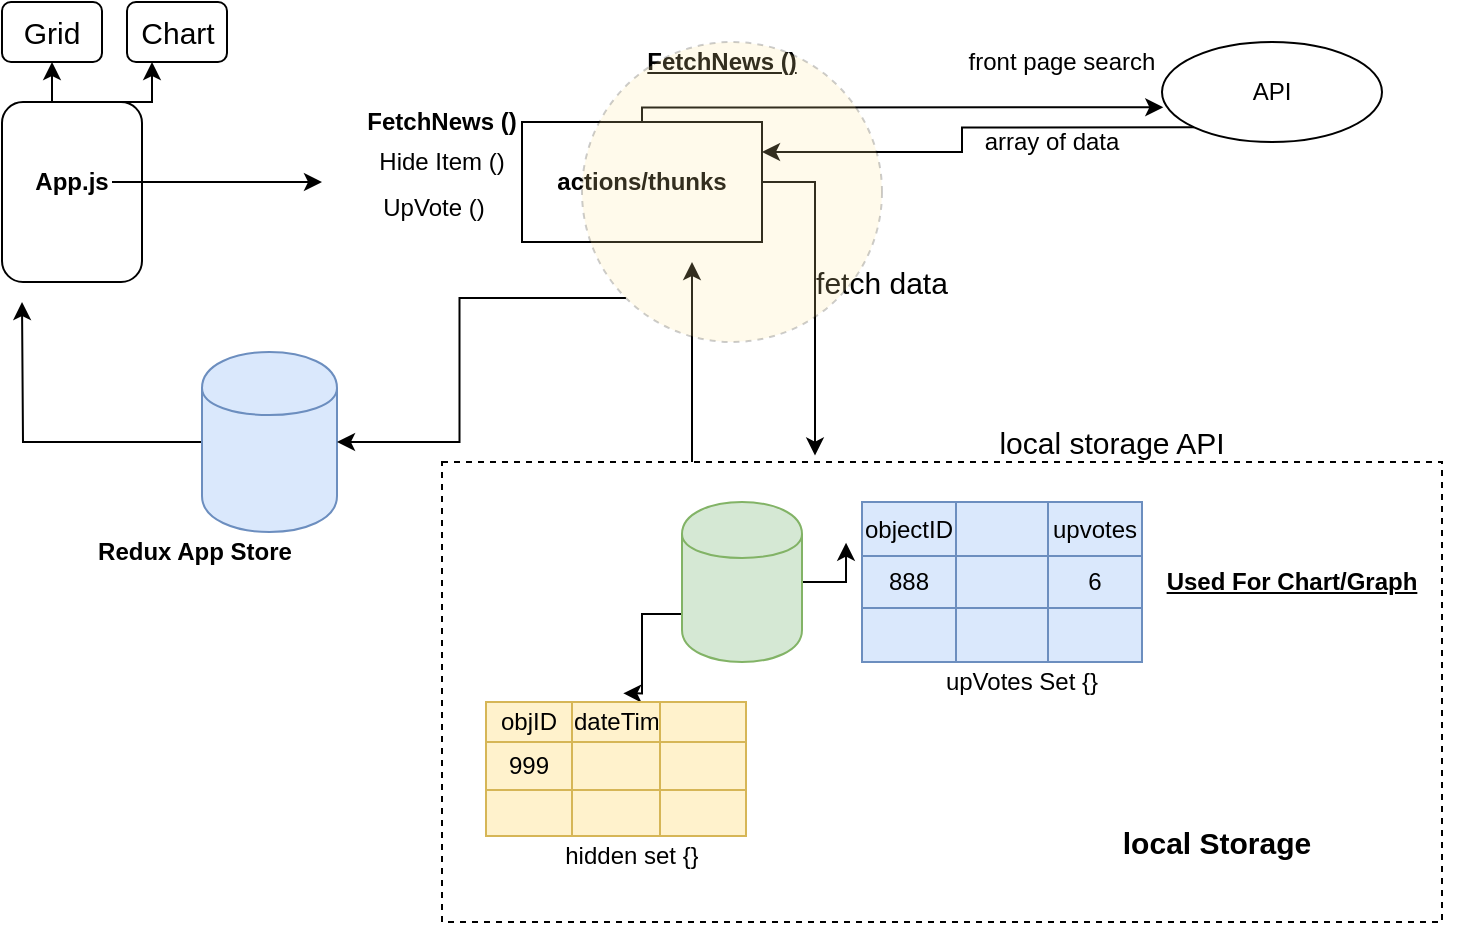 <mxfile version="13.1.3">
    <diagram id="1OY8vG89cqY9DOylxmi3" name="Page-1">
        <mxGraphModel dx="959" dy="581" grid="1" gridSize="10" guides="1" tooltips="1" connect="1" arrows="1" fold="1" page="1" pageScale="1" pageWidth="850" pageHeight="1100" math="0" shadow="0">
            <root>
                <mxCell id="0"/>
                <mxCell id="1" parent="0"/>
                <mxCell id="Qm3J36VMEmxJ5wWoOTs4-114" style="edgeStyle=orthogonalEdgeStyle;rounded=0;orthogonalLoop=1;jettySize=auto;html=1;exitX=0.25;exitY=0;exitDx=0;exitDy=0;fontSize=15;" parent="1" source="Qm3J36VMEmxJ5wWoOTs4-94" edge="1">
                    <mxGeometry relative="1" as="geometry">
                        <mxPoint x="415" y="130" as="targetPoint"/>
                        <Array as="points">
                            <mxPoint x="415" y="190"/>
                            <mxPoint x="415" y="190"/>
                        </Array>
                    </mxGeometry>
                </mxCell>
                <mxCell id="Qm3J36VMEmxJ5wWoOTs4-94" value="" style="rounded=0;whiteSpace=wrap;html=1;fillColor=none;dashed=1;" parent="1" vertex="1">
                    <mxGeometry x="290" y="230" width="500" height="230" as="geometry"/>
                </mxCell>
                <mxCell id="Qm3J36VMEmxJ5wWoOTs4-122" style="edgeStyle=orthogonalEdgeStyle;rounded=0;orthogonalLoop=1;jettySize=auto;html=1;exitX=0.25;exitY=0;exitDx=0;exitDy=0;entryX=0.5;entryY=1;entryDx=0;entryDy=0;fontSize=15;" parent="1" source="Qm3J36VMEmxJ5wWoOTs4-1" target="Qm3J36VMEmxJ5wWoOTs4-96" edge="1">
                    <mxGeometry relative="1" as="geometry"/>
                </mxCell>
                <mxCell id="Qm3J36VMEmxJ5wWoOTs4-123" style="edgeStyle=orthogonalEdgeStyle;rounded=0;orthogonalLoop=1;jettySize=auto;html=1;exitX=0.75;exitY=0;exitDx=0;exitDy=0;entryX=0.25;entryY=1;entryDx=0;entryDy=0;fontSize=15;" parent="1" source="Qm3J36VMEmxJ5wWoOTs4-1" target="Qm3J36VMEmxJ5wWoOTs4-97" edge="1">
                    <mxGeometry relative="1" as="geometry"/>
                </mxCell>
                <mxCell id="Qm3J36VMEmxJ5wWoOTs4-1" value="" style="rounded=1;whiteSpace=wrap;html=1;" parent="1" vertex="1">
                    <mxGeometry x="70" y="50" width="70" height="90" as="geometry"/>
                </mxCell>
                <mxCell id="Qm3J36VMEmxJ5wWoOTs4-8" style="edgeStyle=orthogonalEdgeStyle;rounded=0;orthogonalLoop=1;jettySize=auto;html=1;" parent="1" source="Qm3J36VMEmxJ5wWoOTs4-2" edge="1">
                    <mxGeometry relative="1" as="geometry">
                        <mxPoint x="230" y="90" as="targetPoint"/>
                    </mxGeometry>
                </mxCell>
                <mxCell id="Qm3J36VMEmxJ5wWoOTs4-2" value="App.js" style="text;html=1;strokeColor=none;fillColor=none;align=center;verticalAlign=middle;whiteSpace=wrap;rounded=0;fontStyle=1" parent="1" vertex="1">
                    <mxGeometry x="85" y="80" width="40" height="20" as="geometry"/>
                </mxCell>
                <mxCell id="Qm3J36VMEmxJ5wWoOTs4-102" style="edgeStyle=orthogonalEdgeStyle;rounded=0;orthogonalLoop=1;jettySize=auto;html=1;entryX=0.006;entryY=0.653;entryDx=0;entryDy=0;entryPerimeter=0;fontSize=15;" parent="1" source="Qm3J36VMEmxJ5wWoOTs4-5" target="Qm3J36VMEmxJ5wWoOTs4-24" edge="1">
                    <mxGeometry relative="1" as="geometry">
                        <Array as="points">
                            <mxPoint x="390" y="53"/>
                        </Array>
                    </mxGeometry>
                </mxCell>
                <mxCell id="Qm3J36VMEmxJ5wWoOTs4-104" style="edgeStyle=orthogonalEdgeStyle;rounded=0;orthogonalLoop=1;jettySize=auto;html=1;exitX=1;exitY=0.5;exitDx=0;exitDy=0;entryX=0.373;entryY=-0.014;entryDx=0;entryDy=0;entryPerimeter=0;fontSize=15;" parent="1" source="Qm3J36VMEmxJ5wWoOTs4-5" target="Qm3J36VMEmxJ5wWoOTs4-94" edge="1">
                    <mxGeometry relative="1" as="geometry"/>
                </mxCell>
                <mxCell id="Qm3J36VMEmxJ5wWoOTs4-5" value="" style="rounded=0;whiteSpace=wrap;html=1;" parent="1" vertex="1">
                    <mxGeometry x="330" y="60" width="120" height="60" as="geometry"/>
                </mxCell>
                <mxCell id="Qm3J36VMEmxJ5wWoOTs4-6" value="FetchNews ()" style="text;html=1;strokeColor=none;fillColor=none;align=center;verticalAlign=middle;whiteSpace=wrap;rounded=0;fontStyle=5" parent="1" vertex="1">
                    <mxGeometry x="390" y="20" width="80" height="20" as="geometry"/>
                </mxCell>
                <mxCell id="Qm3J36VMEmxJ5wWoOTs4-7" value="actions/thunks" style="text;html=1;strokeColor=none;fillColor=none;align=center;verticalAlign=middle;whiteSpace=wrap;rounded=0;fontStyle=1" parent="1" vertex="1">
                    <mxGeometry x="345" y="80" width="90" height="20" as="geometry"/>
                </mxCell>
                <mxCell id="Qm3J36VMEmxJ5wWoOTs4-103" style="edgeStyle=orthogonalEdgeStyle;rounded=0;orthogonalLoop=1;jettySize=auto;html=1;exitX=0;exitY=1;exitDx=0;exitDy=0;entryX=1;entryY=0.25;entryDx=0;entryDy=0;fontSize=15;" parent="1" source="Qm3J36VMEmxJ5wWoOTs4-24" target="Qm3J36VMEmxJ5wWoOTs4-5" edge="1">
                    <mxGeometry relative="1" as="geometry"/>
                </mxCell>
                <mxCell id="Qm3J36VMEmxJ5wWoOTs4-24" value="API" style="ellipse;whiteSpace=wrap;html=1;" parent="1" vertex="1">
                    <mxGeometry x="650" y="20" width="110" height="50" as="geometry"/>
                </mxCell>
                <mxCell id="Qm3J36VMEmxJ5wWoOTs4-26" value="front page search" style="text;html=1;strokeColor=none;fillColor=none;align=center;verticalAlign=middle;whiteSpace=wrap;rounded=0;" parent="1" vertex="1">
                    <mxGeometry x="550" y="20" width="100" height="20" as="geometry"/>
                </mxCell>
                <mxCell id="Qm3J36VMEmxJ5wWoOTs4-30" value="array of data" style="text;html=1;strokeColor=none;fillColor=none;align=center;verticalAlign=middle;whiteSpace=wrap;rounded=0;" parent="1" vertex="1">
                    <mxGeometry x="560" y="60" width="70" height="20" as="geometry"/>
                </mxCell>
                <mxCell id="Qm3J36VMEmxJ5wWoOTs4-85" style="edgeStyle=orthogonalEdgeStyle;rounded=0;orthogonalLoop=1;jettySize=auto;html=1;exitX=1;exitY=0.5;exitDx=0;exitDy=0;entryX=-0.057;entryY=-0.256;entryDx=0;entryDy=0;entryPerimeter=0;" parent="1" source="Qm3J36VMEmxJ5wWoOTs4-31" target="Qm3J36VMEmxJ5wWoOTs4-45" edge="1">
                    <mxGeometry relative="1" as="geometry"/>
                </mxCell>
                <mxCell id="Qm3J36VMEmxJ5wWoOTs4-95" style="edgeStyle=orthogonalEdgeStyle;rounded=0;orthogonalLoop=1;jettySize=auto;html=1;exitX=0;exitY=0.7;exitDx=0;exitDy=0;entryX=0.528;entryY=-0.217;entryDx=0;entryDy=0;entryPerimeter=0;" parent="1" source="Qm3J36VMEmxJ5wWoOTs4-31" target="Qm3J36VMEmxJ5wWoOTs4-68" edge="1">
                    <mxGeometry relative="1" as="geometry"/>
                </mxCell>
                <mxCell id="Qm3J36VMEmxJ5wWoOTs4-31" value="" style="shape=cylinder;whiteSpace=wrap;html=1;boundedLbl=1;backgroundOutline=1;fillColor=#d5e8d4;strokeColor=#82b366;" parent="1" vertex="1">
                    <mxGeometry x="410" y="250" width="60" height="80" as="geometry"/>
                </mxCell>
                <mxCell id="Qm3J36VMEmxJ5wWoOTs4-32" value="local Storage" style="text;html=1;strokeColor=none;fillColor=none;align=center;verticalAlign=middle;whiteSpace=wrap;rounded=0;fontStyle=1;fontSize=15;" parent="1" vertex="1">
                    <mxGeometry x="610" y="410" width="135" height="20" as="geometry"/>
                </mxCell>
                <mxCell id="Qm3J36VMEmxJ5wWoOTs4-121" style="edgeStyle=orthogonalEdgeStyle;rounded=0;orthogonalLoop=1;jettySize=auto;html=1;exitX=0;exitY=0.5;exitDx=0;exitDy=0;fontSize=15;" parent="1" source="Qm3J36VMEmxJ5wWoOTs4-33" edge="1">
                    <mxGeometry relative="1" as="geometry">
                        <mxPoint x="80" y="150" as="targetPoint"/>
                    </mxGeometry>
                </mxCell>
                <mxCell id="Qm3J36VMEmxJ5wWoOTs4-33" value="" style="shape=cylinder;whiteSpace=wrap;html=1;boundedLbl=1;backgroundOutline=1;fillColor=#dae8fc;strokeColor=#6c8ebf;" parent="1" vertex="1">
                    <mxGeometry x="170" y="175" width="67.5" height="90" as="geometry"/>
                </mxCell>
                <mxCell id="Qm3J36VMEmxJ5wWoOTs4-34" value="Redux App Store" style="text;html=1;strokeColor=none;fillColor=none;align=center;verticalAlign=middle;whiteSpace=wrap;rounded=0;fontStyle=1" parent="1" vertex="1">
                    <mxGeometry x="110" y="265" width="112.5" height="20" as="geometry"/>
                </mxCell>
                <mxCell id="Qm3J36VMEmxJ5wWoOTs4-40" value="" style="shape=table;html=1;whiteSpace=wrap;startSize=0;container=1;collapsible=0;childLayout=tableLayout;fillColor=#dae8fc;strokeColor=#6c8ebf;" parent="1" vertex="1">
                    <mxGeometry x="500" y="250" width="140" height="80" as="geometry"/>
                </mxCell>
                <mxCell id="Qm3J36VMEmxJ5wWoOTs4-41" value="" style="shape=partialRectangle;html=1;whiteSpace=wrap;collapsible=0;dropTarget=0;pointerEvents=0;fillColor=none;top=0;left=0;bottom=0;right=0;points=[[0,0.5],[1,0.5]];portConstraint=eastwest;" parent="Qm3J36VMEmxJ5wWoOTs4-40" vertex="1">
                    <mxGeometry width="140" height="27" as="geometry"/>
                </mxCell>
                <mxCell id="Qm3J36VMEmxJ5wWoOTs4-42" value="objectID" style="shape=partialRectangle;html=1;whiteSpace=wrap;connectable=0;fillColor=none;top=0;left=0;bottom=0;right=0;overflow=hidden;" parent="Qm3J36VMEmxJ5wWoOTs4-41" vertex="1">
                    <mxGeometry width="47" height="27" as="geometry"/>
                </mxCell>
                <mxCell id="Qm3J36VMEmxJ5wWoOTs4-43" value="" style="shape=partialRectangle;html=1;whiteSpace=wrap;connectable=0;fillColor=none;top=0;left=0;bottom=0;right=0;overflow=hidden;" parent="Qm3J36VMEmxJ5wWoOTs4-41" vertex="1">
                    <mxGeometry x="47" width="46" height="27" as="geometry"/>
                </mxCell>
                <mxCell id="Qm3J36VMEmxJ5wWoOTs4-44" value="upvotes" style="shape=partialRectangle;html=1;whiteSpace=wrap;connectable=0;fillColor=none;top=0;left=0;bottom=0;right=0;overflow=hidden;" parent="Qm3J36VMEmxJ5wWoOTs4-41" vertex="1">
                    <mxGeometry x="93" width="47" height="27" as="geometry"/>
                </mxCell>
                <mxCell id="Qm3J36VMEmxJ5wWoOTs4-45" value="" style="shape=partialRectangle;html=1;whiteSpace=wrap;collapsible=0;dropTarget=0;pointerEvents=0;fillColor=none;top=0;left=0;bottom=0;right=0;points=[[0,0.5],[1,0.5]];portConstraint=eastwest;" parent="Qm3J36VMEmxJ5wWoOTs4-40" vertex="1">
                    <mxGeometry y="27" width="140" height="26" as="geometry"/>
                </mxCell>
                <mxCell id="Qm3J36VMEmxJ5wWoOTs4-46" value="888" style="shape=partialRectangle;html=1;whiteSpace=wrap;connectable=0;fillColor=none;top=0;left=0;bottom=0;right=0;overflow=hidden;" parent="Qm3J36VMEmxJ5wWoOTs4-45" vertex="1">
                    <mxGeometry width="47" height="26" as="geometry"/>
                </mxCell>
                <mxCell id="Qm3J36VMEmxJ5wWoOTs4-47" value="" style="shape=partialRectangle;html=1;whiteSpace=wrap;connectable=0;fillColor=none;top=0;left=0;bottom=0;right=0;overflow=hidden;" parent="Qm3J36VMEmxJ5wWoOTs4-45" vertex="1">
                    <mxGeometry x="47" width="46" height="26" as="geometry"/>
                </mxCell>
                <mxCell id="Qm3J36VMEmxJ5wWoOTs4-48" value="6" style="shape=partialRectangle;html=1;whiteSpace=wrap;connectable=0;fillColor=none;top=0;left=0;bottom=0;right=0;overflow=hidden;" parent="Qm3J36VMEmxJ5wWoOTs4-45" vertex="1">
                    <mxGeometry x="93" width="47" height="26" as="geometry"/>
                </mxCell>
                <mxCell id="Qm3J36VMEmxJ5wWoOTs4-49" value="" style="shape=partialRectangle;html=1;whiteSpace=wrap;collapsible=0;dropTarget=0;pointerEvents=0;fillColor=none;top=0;left=0;bottom=0;right=0;points=[[0,0.5],[1,0.5]];portConstraint=eastwest;" parent="Qm3J36VMEmxJ5wWoOTs4-40" vertex="1">
                    <mxGeometry y="53" width="140" height="27" as="geometry"/>
                </mxCell>
                <mxCell id="Qm3J36VMEmxJ5wWoOTs4-50" value="" style="shape=partialRectangle;html=1;whiteSpace=wrap;connectable=0;fillColor=none;top=0;left=0;bottom=0;right=0;overflow=hidden;" parent="Qm3J36VMEmxJ5wWoOTs4-49" vertex="1">
                    <mxGeometry width="47" height="27" as="geometry"/>
                </mxCell>
                <mxCell id="Qm3J36VMEmxJ5wWoOTs4-51" value="" style="shape=partialRectangle;html=1;whiteSpace=wrap;connectable=0;fillColor=none;top=0;left=0;bottom=0;right=0;overflow=hidden;" parent="Qm3J36VMEmxJ5wWoOTs4-49" vertex="1">
                    <mxGeometry x="47" width="46" height="27" as="geometry"/>
                </mxCell>
                <mxCell id="Qm3J36VMEmxJ5wWoOTs4-52" value="" style="shape=partialRectangle;html=1;whiteSpace=wrap;connectable=0;fillColor=none;top=0;left=0;bottom=0;right=0;overflow=hidden;" parent="Qm3J36VMEmxJ5wWoOTs4-49" vertex="1">
                    <mxGeometry x="93" width="47" height="27" as="geometry"/>
                </mxCell>
                <mxCell id="Qm3J36VMEmxJ5wWoOTs4-67" value="" style="shape=table;html=1;whiteSpace=wrap;startSize=0;container=1;collapsible=0;childLayout=tableLayout;fillColor=#fff2cc;strokeColor=#d6b656;" parent="1" vertex="1">
                    <mxGeometry x="312" y="350" width="130" height="67" as="geometry"/>
                </mxCell>
                <mxCell id="Qm3J36VMEmxJ5wWoOTs4-68" value="" style="shape=partialRectangle;html=1;whiteSpace=wrap;collapsible=0;dropTarget=0;pointerEvents=0;fillColor=none;top=0;left=0;bottom=0;right=0;points=[[0,0.5],[1,0.5]];portConstraint=eastwest;" parent="Qm3J36VMEmxJ5wWoOTs4-67" vertex="1">
                    <mxGeometry width="130" height="20" as="geometry"/>
                </mxCell>
                <mxCell id="Qm3J36VMEmxJ5wWoOTs4-69" value="objID" style="shape=partialRectangle;html=1;whiteSpace=wrap;connectable=0;fillColor=none;top=0;left=0;bottom=0;right=0;overflow=hidden;" parent="Qm3J36VMEmxJ5wWoOTs4-68" vertex="1">
                    <mxGeometry width="43" height="20" as="geometry"/>
                </mxCell>
                <mxCell id="Qm3J36VMEmxJ5wWoOTs4-70" value="dateTime" style="shape=partialRectangle;html=1;whiteSpace=wrap;connectable=0;fillColor=none;top=0;left=0;bottom=0;right=0;overflow=hidden;" parent="Qm3J36VMEmxJ5wWoOTs4-68" vertex="1">
                    <mxGeometry x="43" width="44" height="20" as="geometry"/>
                </mxCell>
                <mxCell id="Qm3J36VMEmxJ5wWoOTs4-71" value="" style="shape=partialRectangle;html=1;whiteSpace=wrap;connectable=0;fillColor=none;top=0;left=0;bottom=0;right=0;overflow=hidden;" parent="Qm3J36VMEmxJ5wWoOTs4-68" vertex="1">
                    <mxGeometry x="87" width="43" height="20" as="geometry"/>
                </mxCell>
                <mxCell id="Qm3J36VMEmxJ5wWoOTs4-72" value="" style="shape=partialRectangle;html=1;whiteSpace=wrap;collapsible=0;dropTarget=0;pointerEvents=0;fillColor=none;top=0;left=0;bottom=0;right=0;points=[[0,0.5],[1,0.5]];portConstraint=eastwest;" parent="Qm3J36VMEmxJ5wWoOTs4-67" vertex="1">
                    <mxGeometry y="20" width="130" height="24" as="geometry"/>
                </mxCell>
                <mxCell id="Qm3J36VMEmxJ5wWoOTs4-73" value="999" style="shape=partialRectangle;html=1;whiteSpace=wrap;connectable=0;fillColor=none;top=0;left=0;bottom=0;right=0;overflow=hidden;" parent="Qm3J36VMEmxJ5wWoOTs4-72" vertex="1">
                    <mxGeometry width="43" height="24" as="geometry"/>
                </mxCell>
                <mxCell id="Qm3J36VMEmxJ5wWoOTs4-74" value="" style="shape=partialRectangle;html=1;whiteSpace=wrap;connectable=0;fillColor=none;top=0;left=0;bottom=0;right=0;overflow=hidden;" parent="Qm3J36VMEmxJ5wWoOTs4-72" vertex="1">
                    <mxGeometry x="43" width="44" height="24" as="geometry"/>
                </mxCell>
                <mxCell id="Qm3J36VMEmxJ5wWoOTs4-75" value="" style="shape=partialRectangle;html=1;whiteSpace=wrap;connectable=0;fillColor=none;top=0;left=0;bottom=0;right=0;overflow=hidden;" parent="Qm3J36VMEmxJ5wWoOTs4-72" vertex="1">
                    <mxGeometry x="87" width="43" height="24" as="geometry"/>
                </mxCell>
                <mxCell id="Qm3J36VMEmxJ5wWoOTs4-76" value="" style="shape=partialRectangle;html=1;whiteSpace=wrap;collapsible=0;dropTarget=0;pointerEvents=0;fillColor=none;top=0;left=0;bottom=0;right=0;points=[[0,0.5],[1,0.5]];portConstraint=eastwest;" parent="Qm3J36VMEmxJ5wWoOTs4-67" vertex="1">
                    <mxGeometry y="44" width="130" height="23" as="geometry"/>
                </mxCell>
                <mxCell id="Qm3J36VMEmxJ5wWoOTs4-77" value="" style="shape=partialRectangle;html=1;whiteSpace=wrap;connectable=0;fillColor=none;top=0;left=0;bottom=0;right=0;overflow=hidden;" parent="Qm3J36VMEmxJ5wWoOTs4-76" vertex="1">
                    <mxGeometry width="43" height="23" as="geometry"/>
                </mxCell>
                <mxCell id="Qm3J36VMEmxJ5wWoOTs4-78" value="" style="shape=partialRectangle;html=1;whiteSpace=wrap;connectable=0;fillColor=none;top=0;left=0;bottom=0;right=0;overflow=hidden;" parent="Qm3J36VMEmxJ5wWoOTs4-76" vertex="1">
                    <mxGeometry x="43" width="44" height="23" as="geometry"/>
                </mxCell>
                <mxCell id="Qm3J36VMEmxJ5wWoOTs4-79" value="" style="shape=partialRectangle;html=1;whiteSpace=wrap;connectable=0;fillColor=none;top=0;left=0;bottom=0;right=0;overflow=hidden;" parent="Qm3J36VMEmxJ5wWoOTs4-76" vertex="1">
                    <mxGeometry x="87" width="43" height="23" as="geometry"/>
                </mxCell>
                <UserObject label="upVotes Set {}" placeholders="1" name="Variable" id="Qm3J36VMEmxJ5wWoOTs4-81">
                    <mxCell style="text;html=1;strokeColor=none;fillColor=none;align=center;verticalAlign=middle;whiteSpace=wrap;overflow=hidden;" parent="1" vertex="1">
                        <mxGeometry x="540" y="330" width="80" height="20" as="geometry"/>
                    </mxCell>
                </UserObject>
                <UserObject label="hidden set {}" placeholders="1" name="Variable" id="Qm3J36VMEmxJ5wWoOTs4-82">
                    <mxCell style="text;html=1;strokeColor=none;fillColor=none;align=center;verticalAlign=middle;whiteSpace=wrap;overflow=hidden;" parent="1" vertex="1">
                        <mxGeometry x="345" y="417" width="80" height="20" as="geometry"/>
                    </mxCell>
                </UserObject>
                <UserObject label="Used For Chart/Graph" placeholders="1" name="Variable" id="Qm3J36VMEmxJ5wWoOTs4-93">
                    <mxCell style="text;html=1;strokeColor=none;fillColor=none;align=center;verticalAlign=middle;whiteSpace=wrap;overflow=hidden;fontStyle=5" parent="1" vertex="1">
                        <mxGeometry x="630" y="280" width="170" height="20" as="geometry"/>
                    </mxCell>
                </UserObject>
                <mxCell id="Qm3J36VMEmxJ5wWoOTs4-96" value="Grid" style="rounded=1;whiteSpace=wrap;html=1;fillColor=none;fontSize=15;" parent="1" vertex="1">
                    <mxGeometry x="70" width="50" height="30" as="geometry"/>
                </mxCell>
                <mxCell id="Qm3J36VMEmxJ5wWoOTs4-97" value="Chart" style="rounded=1;whiteSpace=wrap;html=1;fillColor=none;fontSize=15;" parent="1" vertex="1">
                    <mxGeometry x="132.5" width="50" height="30" as="geometry"/>
                </mxCell>
                <mxCell id="Qm3J36VMEmxJ5wWoOTs4-108" value="local storage API" style="text;html=1;strokeColor=none;fillColor=none;align=center;verticalAlign=middle;whiteSpace=wrap;rounded=0;fontSize=15;" parent="1" vertex="1">
                    <mxGeometry x="560" y="210" width="130" height="20" as="geometry"/>
                </mxCell>
                <mxCell id="Qm3J36VMEmxJ5wWoOTs4-112" value="fetch data" style="text;html=1;strokeColor=none;fillColor=none;align=center;verticalAlign=middle;whiteSpace=wrap;rounded=0;fontSize=15;" parent="1" vertex="1">
                    <mxGeometry x="470" y="130" width="80" height="20" as="geometry"/>
                </mxCell>
                <mxCell id="Qm3J36VMEmxJ5wWoOTs4-116" value="Hide Item ()" style="text;html=1;strokeColor=none;fillColor=none;align=center;verticalAlign=middle;whiteSpace=wrap;rounded=0;" parent="1" vertex="1">
                    <mxGeometry x="250" y="70" width="80" height="20" as="geometry"/>
                </mxCell>
                <mxCell id="Qm3J36VMEmxJ5wWoOTs4-124" style="edgeStyle=orthogonalEdgeStyle;rounded=0;orthogonalLoop=1;jettySize=auto;html=1;exitX=0;exitY=1;exitDx=0;exitDy=0;entryX=1;entryY=0.5;entryDx=0;entryDy=0;fontSize=15;" parent="1" source="Qm3J36VMEmxJ5wWoOTs4-115" target="Qm3J36VMEmxJ5wWoOTs4-33" edge="1">
                    <mxGeometry relative="1" as="geometry"/>
                </mxCell>
                <mxCell id="Qm3J36VMEmxJ5wWoOTs4-115" value="" style="ellipse;whiteSpace=wrap;html=1;aspect=fixed;fontSize=15;opacity=20;fillColor=#FFE599;dashed=1;" parent="1" vertex="1">
                    <mxGeometry x="360" y="20" width="150" height="150" as="geometry"/>
                </mxCell>
                <mxCell id="Qm3J36VMEmxJ5wWoOTs4-125" value="FetchNews ()" style="text;html=1;strokeColor=none;fillColor=none;align=center;verticalAlign=middle;whiteSpace=wrap;rounded=0;fontStyle=1" parent="1" vertex="1">
                    <mxGeometry x="250" y="50" width="80" height="20" as="geometry"/>
                </mxCell>
                <mxCell id="Qm3J36VMEmxJ5wWoOTs4-126" value="UpVote ()" style="text;html=1;strokeColor=none;fillColor=none;align=center;verticalAlign=middle;whiteSpace=wrap;rounded=0;" parent="1" vertex="1">
                    <mxGeometry x="246" y="93" width="80" height="20" as="geometry"/>
                </mxCell>
            </root>
        </mxGraphModel>
    </diagram>
</mxfile>